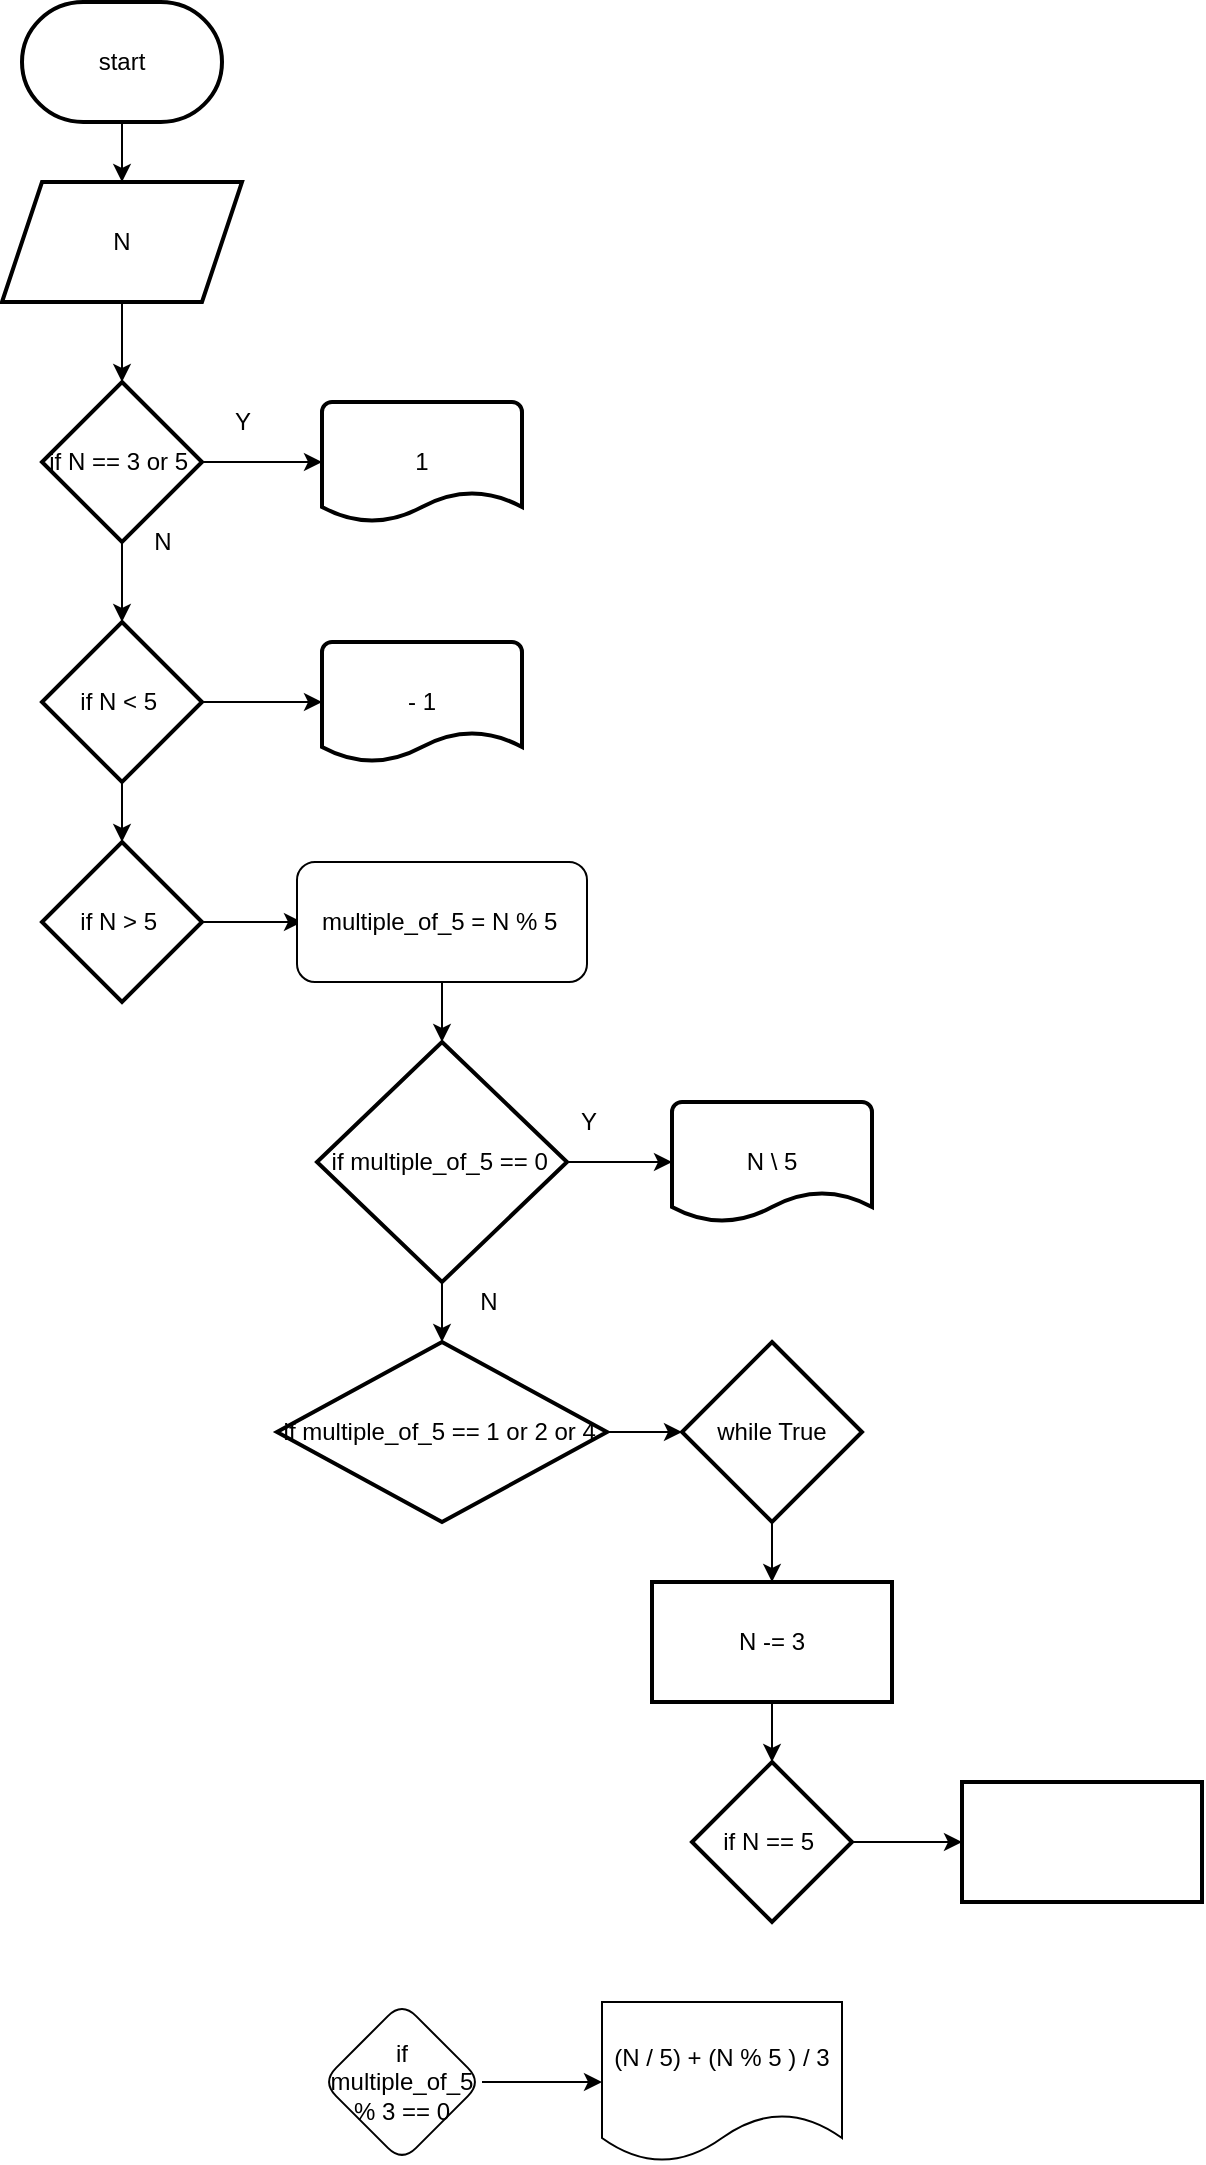 <mxfile>
    <diagram id="dLdLX3BZAYQ3JHmN_1Q8" name="Page-1">
        <mxGraphModel dx="857" dy="249" grid="1" gridSize="10" guides="1" tooltips="1" connect="1" arrows="1" fold="1" page="1" pageScale="1" pageWidth="850" pageHeight="1100" math="0" shadow="0">
            <root>
                <mxCell id="0"/>
                <mxCell id="1" parent="0"/>
                <mxCell id="4" value="" style="edgeStyle=none;html=1;" edge="1" parent="1" source="2" target="3">
                    <mxGeometry relative="1" as="geometry"/>
                </mxCell>
                <mxCell id="2" value="start" style="strokeWidth=2;html=1;shape=mxgraph.flowchart.terminator;whiteSpace=wrap;" vertex="1" parent="1">
                    <mxGeometry x="340" y="20" width="100" height="60" as="geometry"/>
                </mxCell>
                <mxCell id="6" value="" style="edgeStyle=none;html=1;" edge="1" parent="1" source="3" target="5">
                    <mxGeometry relative="1" as="geometry"/>
                </mxCell>
                <mxCell id="3" value="N" style="shape=parallelogram;perimeter=parallelogramPerimeter;whiteSpace=wrap;html=1;fixedSize=1;strokeWidth=2;" vertex="1" parent="1">
                    <mxGeometry x="330" y="110" width="120" height="60" as="geometry"/>
                </mxCell>
                <mxCell id="8" value="" style="edgeStyle=none;html=1;" edge="1" parent="1" source="5">
                    <mxGeometry relative="1" as="geometry">
                        <mxPoint x="490" y="250" as="targetPoint"/>
                    </mxGeometry>
                </mxCell>
                <mxCell id="11" value="" style="edgeStyle=none;html=1;" edge="1" parent="1" source="5" target="10">
                    <mxGeometry relative="1" as="geometry"/>
                </mxCell>
                <mxCell id="5" value="if N == 3 or 5&amp;nbsp;" style="rhombus;whiteSpace=wrap;html=1;strokeWidth=2;" vertex="1" parent="1">
                    <mxGeometry x="350" y="210" width="80" height="80" as="geometry"/>
                </mxCell>
                <mxCell id="9" value="1" style="strokeWidth=2;html=1;shape=mxgraph.flowchart.document2;whiteSpace=wrap;size=0.25;" vertex="1" parent="1">
                    <mxGeometry x="490" y="220" width="100" height="60" as="geometry"/>
                </mxCell>
                <mxCell id="15" value="" style="edgeStyle=none;html=1;" edge="1" parent="1" source="10">
                    <mxGeometry relative="1" as="geometry">
                        <mxPoint x="490" y="370" as="targetPoint"/>
                    </mxGeometry>
                </mxCell>
                <mxCell id="18" value="" style="edgeStyle=none;html=1;" edge="1" parent="1" source="10" target="17">
                    <mxGeometry relative="1" as="geometry"/>
                </mxCell>
                <mxCell id="10" value="if N &amp;lt; 5&amp;nbsp;" style="rhombus;whiteSpace=wrap;html=1;strokeWidth=2;" vertex="1" parent="1">
                    <mxGeometry x="350" y="330" width="80" height="80" as="geometry"/>
                </mxCell>
                <mxCell id="12" value="N" style="text;html=1;align=center;verticalAlign=middle;resizable=0;points=[];autosize=1;strokeColor=none;fillColor=none;" vertex="1" parent="1">
                    <mxGeometry x="400" y="280" width="20" height="20" as="geometry"/>
                </mxCell>
                <mxCell id="13" value="Y" style="text;html=1;align=center;verticalAlign=middle;resizable=0;points=[];autosize=1;strokeColor=none;fillColor=none;" vertex="1" parent="1">
                    <mxGeometry x="440" y="220" width="20" height="20" as="geometry"/>
                </mxCell>
                <mxCell id="16" value="- 1" style="strokeWidth=2;html=1;shape=mxgraph.flowchart.document2;whiteSpace=wrap;size=0.25;" vertex="1" parent="1">
                    <mxGeometry x="490" y="340" width="100" height="60" as="geometry"/>
                </mxCell>
                <mxCell id="20" value="" style="edgeStyle=none;html=1;" edge="1" parent="1" source="17">
                    <mxGeometry relative="1" as="geometry">
                        <mxPoint x="480" y="480" as="targetPoint"/>
                    </mxGeometry>
                </mxCell>
                <mxCell id="17" value="if N &amp;gt; 5&amp;nbsp;" style="rhombus;whiteSpace=wrap;html=1;strokeWidth=2;" vertex="1" parent="1">
                    <mxGeometry x="350" y="440" width="80" height="80" as="geometry"/>
                </mxCell>
                <mxCell id="25" value="" style="edgeStyle=none;html=1;" edge="1" parent="1" source="21" target="24">
                    <mxGeometry relative="1" as="geometry"/>
                </mxCell>
                <mxCell id="39" value="" style="edgeStyle=none;html=1;" edge="1" parent="1" source="21" target="38">
                    <mxGeometry relative="1" as="geometry"/>
                </mxCell>
                <mxCell id="21" value="if multiple_of_5 == 0&amp;nbsp;" style="rhombus;whiteSpace=wrap;html=1;strokeWidth=2;" vertex="1" parent="1">
                    <mxGeometry x="487.5" y="540" width="125" height="120" as="geometry"/>
                </mxCell>
                <mxCell id="24" value="N \ 5" style="strokeWidth=2;html=1;shape=mxgraph.flowchart.document2;whiteSpace=wrap;size=0.25;" vertex="1" parent="1">
                    <mxGeometry x="665" y="570" width="100" height="60" as="geometry"/>
                </mxCell>
                <mxCell id="26" value="Y" style="text;html=1;align=center;verticalAlign=middle;resizable=0;points=[];autosize=1;strokeColor=none;fillColor=none;" vertex="1" parent="1">
                    <mxGeometry x="612.5" y="570" width="20" height="20" as="geometry"/>
                </mxCell>
                <mxCell id="30" value="N" style="text;html=1;align=center;verticalAlign=middle;resizable=0;points=[];autosize=1;strokeColor=none;fillColor=none;" vertex="1" parent="1">
                    <mxGeometry x="562.5" y="660" width="20" height="20" as="geometry"/>
                </mxCell>
                <mxCell id="41" style="edgeStyle=none;html=1;entryX=0.5;entryY=0;entryDx=0;entryDy=0;" edge="1" parent="1" source="33" target="21">
                    <mxGeometry relative="1" as="geometry"/>
                </mxCell>
                <mxCell id="33" value="multiple_of_5 = N % 5&amp;nbsp;" style="rounded=1;whiteSpace=wrap;html=1;" vertex="1" parent="1">
                    <mxGeometry x="477.5" y="450" width="145" height="60" as="geometry"/>
                </mxCell>
                <mxCell id="37" value="" style="edgeStyle=none;html=1;" edge="1" parent="1" source="34" target="36">
                    <mxGeometry relative="1" as="geometry"/>
                </mxCell>
                <mxCell id="34" value="if multiple_of_5 % 3 == 0" style="rhombus;whiteSpace=wrap;html=1;rounded=1;" vertex="1" parent="1">
                    <mxGeometry x="490" y="1020" width="80" height="80" as="geometry"/>
                </mxCell>
                <mxCell id="36" value="(N / 5) + (N % 5 ) / 3" style="shape=document;whiteSpace=wrap;html=1;boundedLbl=1;rounded=1;" vertex="1" parent="1">
                    <mxGeometry x="630" y="1020" width="120" height="80" as="geometry"/>
                </mxCell>
                <mxCell id="43" value="" style="edgeStyle=none;html=1;" edge="1" parent="1" source="38" target="42">
                    <mxGeometry relative="1" as="geometry"/>
                </mxCell>
                <mxCell id="38" value="if multiple_of_5 == 1 or 2 or 4&amp;nbsp;" style="rhombus;whiteSpace=wrap;html=1;strokeWidth=2;" vertex="1" parent="1">
                    <mxGeometry x="467.5" y="690" width="165" height="90" as="geometry"/>
                </mxCell>
                <mxCell id="45" value="" style="edgeStyle=none;html=1;" edge="1" parent="1" source="42" target="44">
                    <mxGeometry relative="1" as="geometry"/>
                </mxCell>
                <mxCell id="42" value="while True" style="rhombus;whiteSpace=wrap;html=1;strokeWidth=2;" vertex="1" parent="1">
                    <mxGeometry x="670" y="690" width="90" height="90" as="geometry"/>
                </mxCell>
                <mxCell id="47" value="" style="edgeStyle=none;html=1;" edge="1" parent="1" source="44" target="46">
                    <mxGeometry relative="1" as="geometry"/>
                </mxCell>
                <mxCell id="44" value="N -= 3" style="whiteSpace=wrap;html=1;strokeWidth=2;" vertex="1" parent="1">
                    <mxGeometry x="655" y="810" width="120" height="60" as="geometry"/>
                </mxCell>
                <mxCell id="49" value="" style="edgeStyle=none;html=1;" edge="1" parent="1" source="46" target="48">
                    <mxGeometry relative="1" as="geometry"/>
                </mxCell>
                <mxCell id="46" value="if N == 5&amp;nbsp;" style="rhombus;whiteSpace=wrap;html=1;strokeWidth=2;" vertex="1" parent="1">
                    <mxGeometry x="675" y="900" width="80" height="80" as="geometry"/>
                </mxCell>
                <mxCell id="48" value="" style="whiteSpace=wrap;html=1;strokeWidth=2;" vertex="1" parent="1">
                    <mxGeometry x="810" y="910" width="120" height="60" as="geometry"/>
                </mxCell>
            </root>
        </mxGraphModel>
    </diagram>
</mxfile>